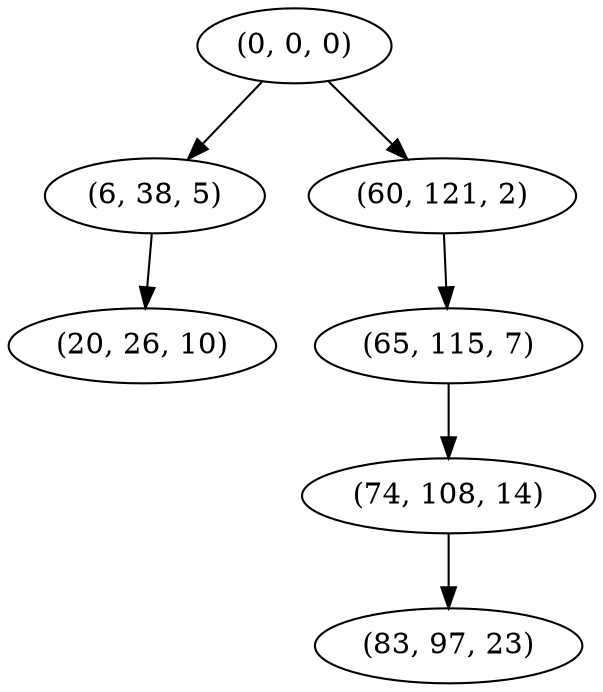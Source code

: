 digraph tree {
    "(0, 0, 0)";
    "(6, 38, 5)";
    "(20, 26, 10)";
    "(60, 121, 2)";
    "(65, 115, 7)";
    "(74, 108, 14)";
    "(83, 97, 23)";
    "(0, 0, 0)" -> "(6, 38, 5)";
    "(0, 0, 0)" -> "(60, 121, 2)";
    "(6, 38, 5)" -> "(20, 26, 10)";
    "(60, 121, 2)" -> "(65, 115, 7)";
    "(65, 115, 7)" -> "(74, 108, 14)";
    "(74, 108, 14)" -> "(83, 97, 23)";
}
